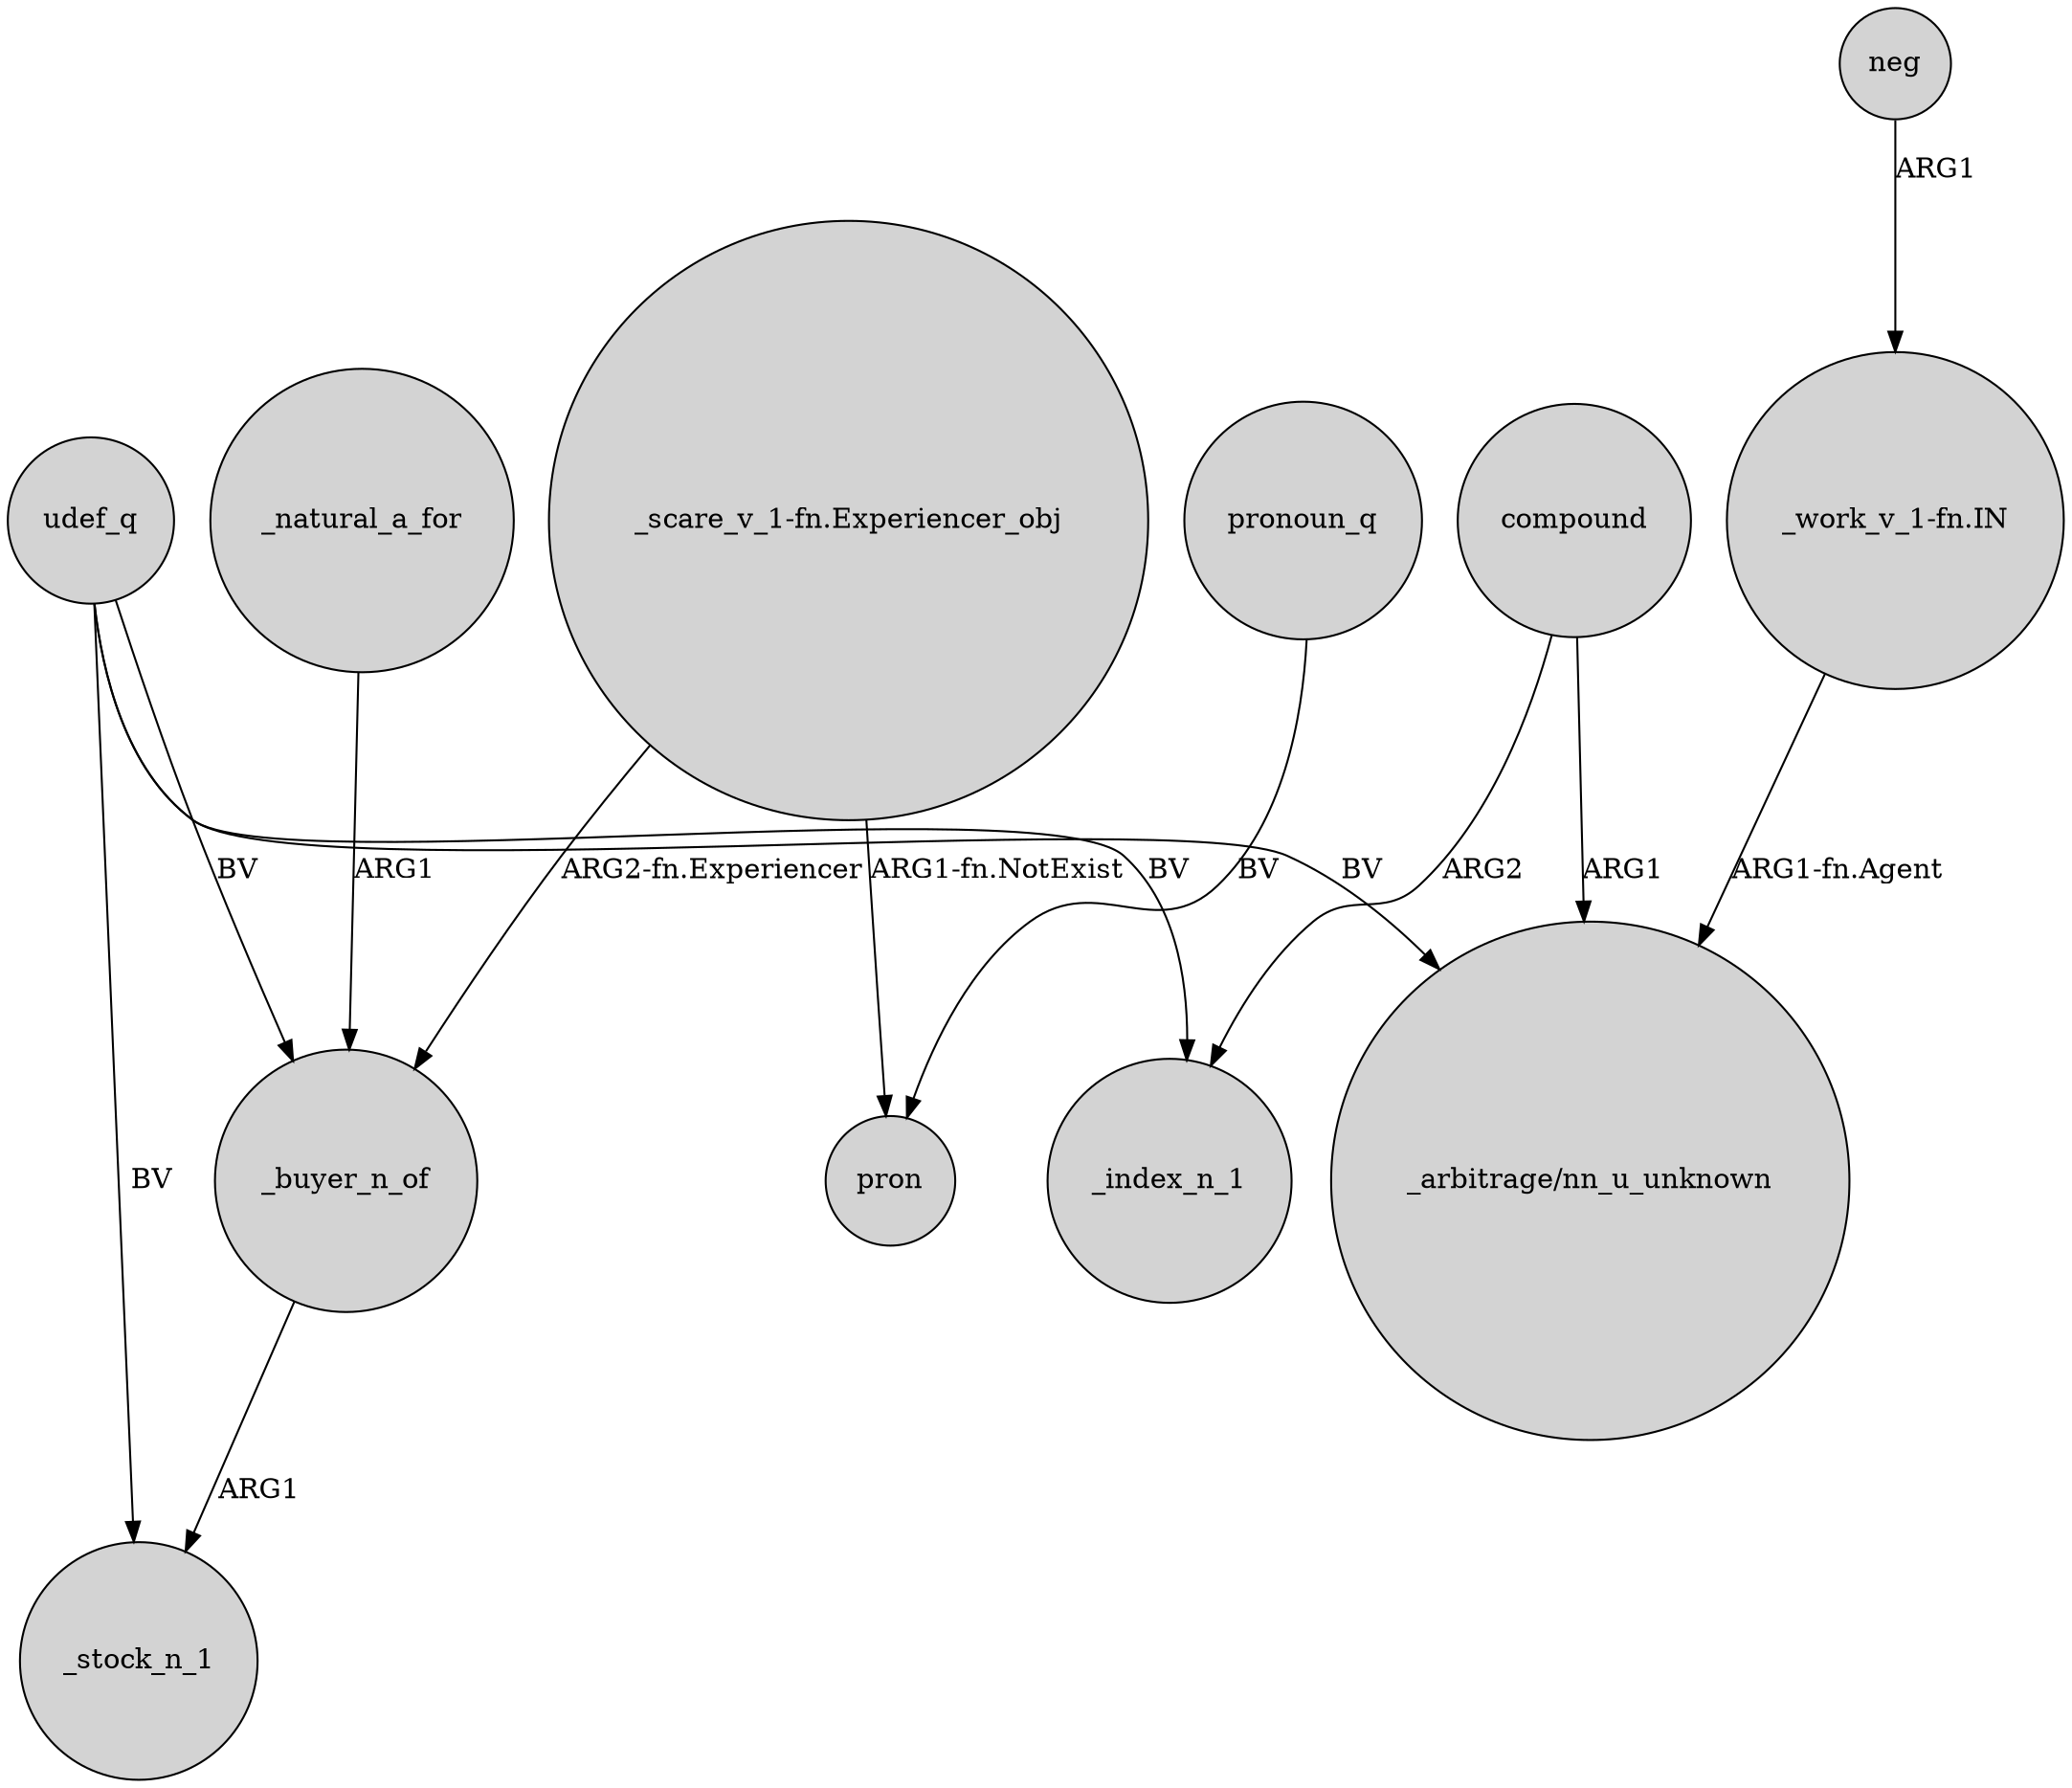 digraph {
	node [shape=circle style=filled]
	udef_q -> _stock_n_1 [label=BV]
	_natural_a_for -> _buyer_n_of [label=ARG1]
	compound -> _index_n_1 [label=ARG2]
	udef_q -> "_arbitrage/nn_u_unknown" [label=BV]
	_buyer_n_of -> _stock_n_1 [label=ARG1]
	udef_q -> _index_n_1 [label=BV]
	"_scare_v_1-fn.Experiencer_obj" -> _buyer_n_of [label="ARG2-fn.Experiencer"]
	compound -> "_arbitrage/nn_u_unknown" [label=ARG1]
	"_scare_v_1-fn.Experiencer_obj" -> pron [label="ARG1-fn.NotExist"]
	udef_q -> _buyer_n_of [label=BV]
	neg -> "_work_v_1-fn.IN" [label=ARG1]
	"_work_v_1-fn.IN" -> "_arbitrage/nn_u_unknown" [label="ARG1-fn.Agent"]
	pronoun_q -> pron [label=BV]
}

